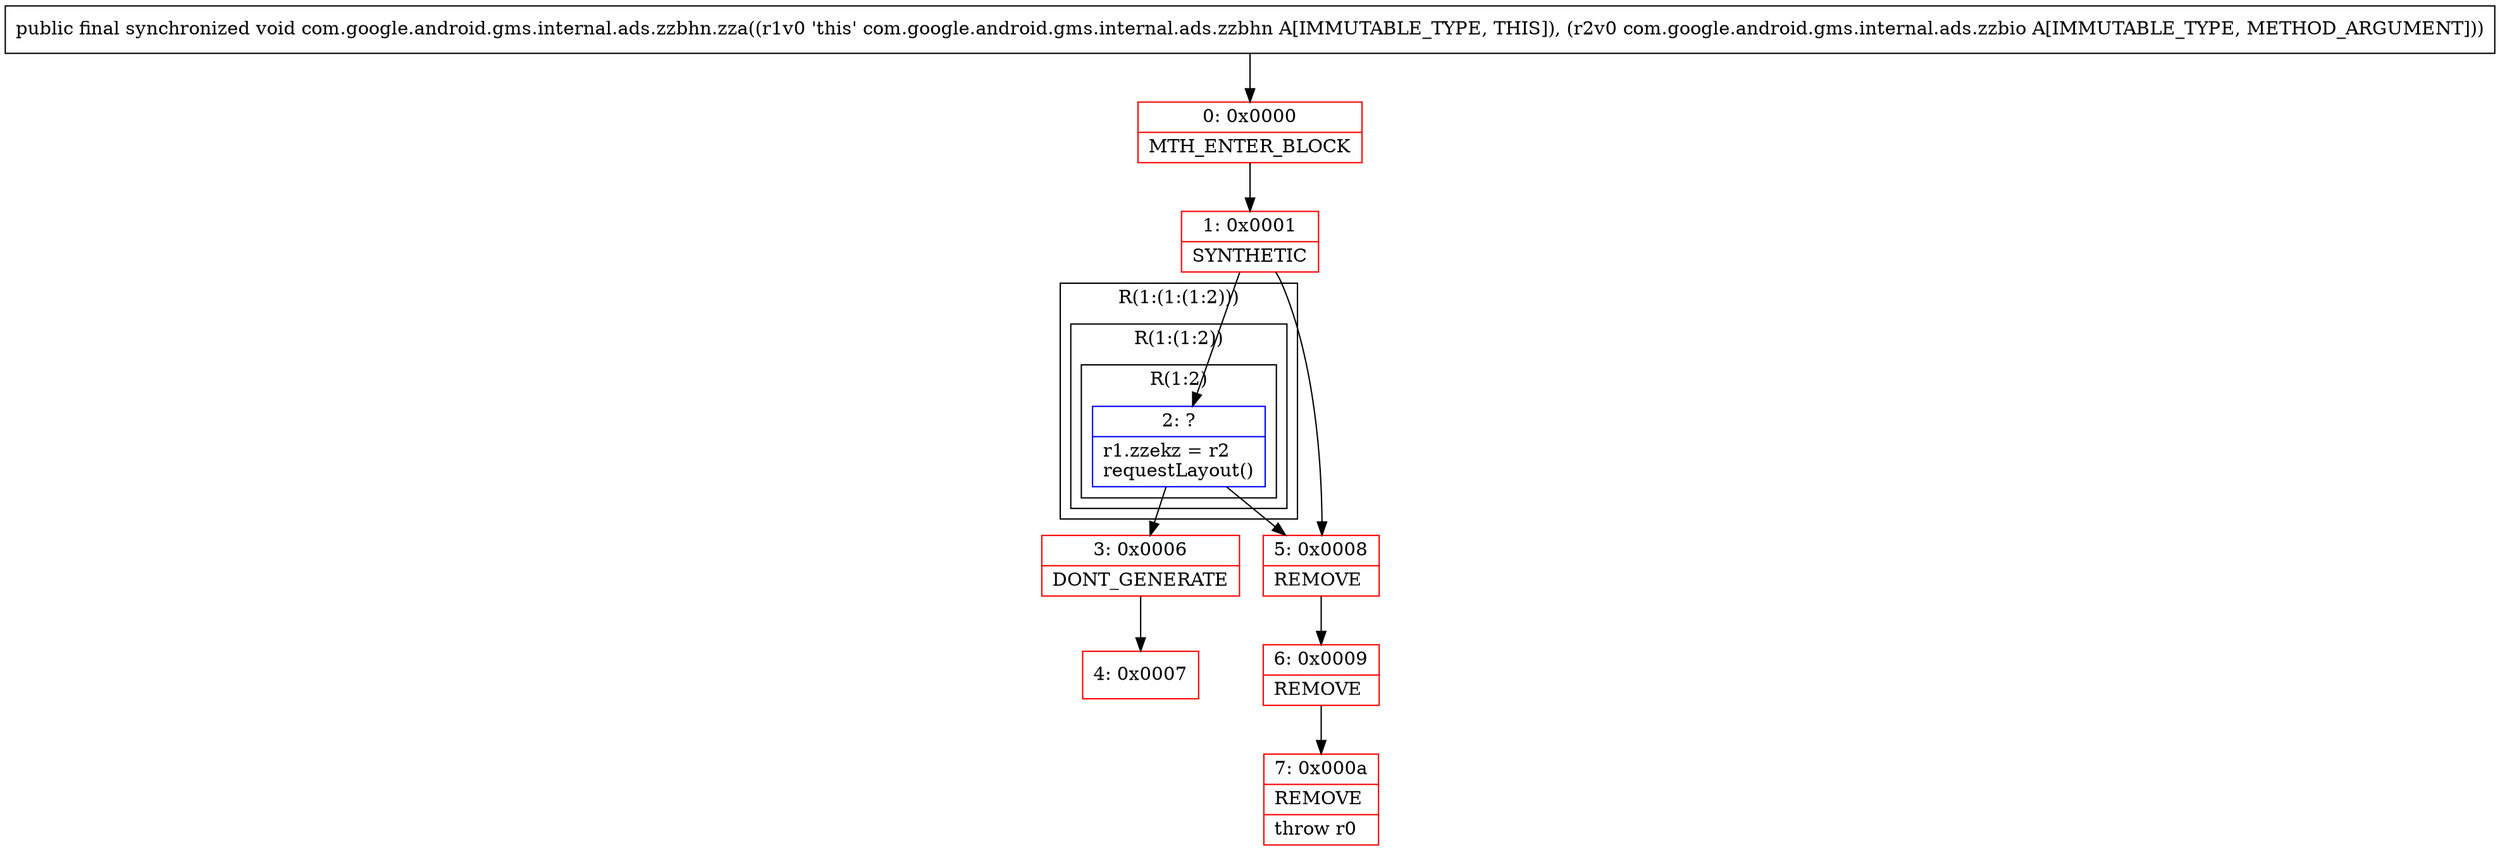 digraph "CFG forcom.google.android.gms.internal.ads.zzbhn.zza(Lcom\/google\/android\/gms\/internal\/ads\/zzbio;)V" {
subgraph cluster_Region_1640996076 {
label = "R(1:(1:(1:2)))";
node [shape=record,color=blue];
subgraph cluster_Region_1629750844 {
label = "R(1:(1:2))";
node [shape=record,color=blue];
subgraph cluster_Region_1204868130 {
label = "R(1:2)";
node [shape=record,color=blue];
Node_2 [shape=record,label="{2\:\ ?|r1.zzekz = r2\lrequestLayout()\l}"];
}
}
}
Node_0 [shape=record,color=red,label="{0\:\ 0x0000|MTH_ENTER_BLOCK\l}"];
Node_1 [shape=record,color=red,label="{1\:\ 0x0001|SYNTHETIC\l}"];
Node_3 [shape=record,color=red,label="{3\:\ 0x0006|DONT_GENERATE\l}"];
Node_4 [shape=record,color=red,label="{4\:\ 0x0007}"];
Node_5 [shape=record,color=red,label="{5\:\ 0x0008|REMOVE\l}"];
Node_6 [shape=record,color=red,label="{6\:\ 0x0009|REMOVE\l}"];
Node_7 [shape=record,color=red,label="{7\:\ 0x000a|REMOVE\l|throw r0\l}"];
MethodNode[shape=record,label="{public final synchronized void com.google.android.gms.internal.ads.zzbhn.zza((r1v0 'this' com.google.android.gms.internal.ads.zzbhn A[IMMUTABLE_TYPE, THIS]), (r2v0 com.google.android.gms.internal.ads.zzbio A[IMMUTABLE_TYPE, METHOD_ARGUMENT])) }"];
MethodNode -> Node_0;
Node_2 -> Node_3;
Node_2 -> Node_5;
Node_0 -> Node_1;
Node_1 -> Node_2;
Node_1 -> Node_5;
Node_3 -> Node_4;
Node_5 -> Node_6;
Node_6 -> Node_7;
}

